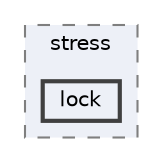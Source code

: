 digraph "external/libcds/test/stress/lock"
{
 // LATEX_PDF_SIZE
  bgcolor="transparent";
  edge [fontname=Helvetica,fontsize=10,labelfontname=Helvetica,labelfontsize=10];
  node [fontname=Helvetica,fontsize=10,shape=box,height=0.2,width=0.4];
  compound=true
  subgraph clusterdir_9f5f38d12d77b88ddd9d791ef824d27f {
    graph [ bgcolor="#edf0f7", pencolor="grey50", label="stress", fontname=Helvetica,fontsize=10 style="filled,dashed", URL="dir_9f5f38d12d77b88ddd9d791ef824d27f.html",tooltip=""]
  dir_30aaa8a4d88f5699c7812fde8b1f058b [label="lock", fillcolor="#edf0f7", color="grey25", style="filled,bold", URL="dir_30aaa8a4d88f5699c7812fde8b1f058b.html",tooltip=""];
  }
}
